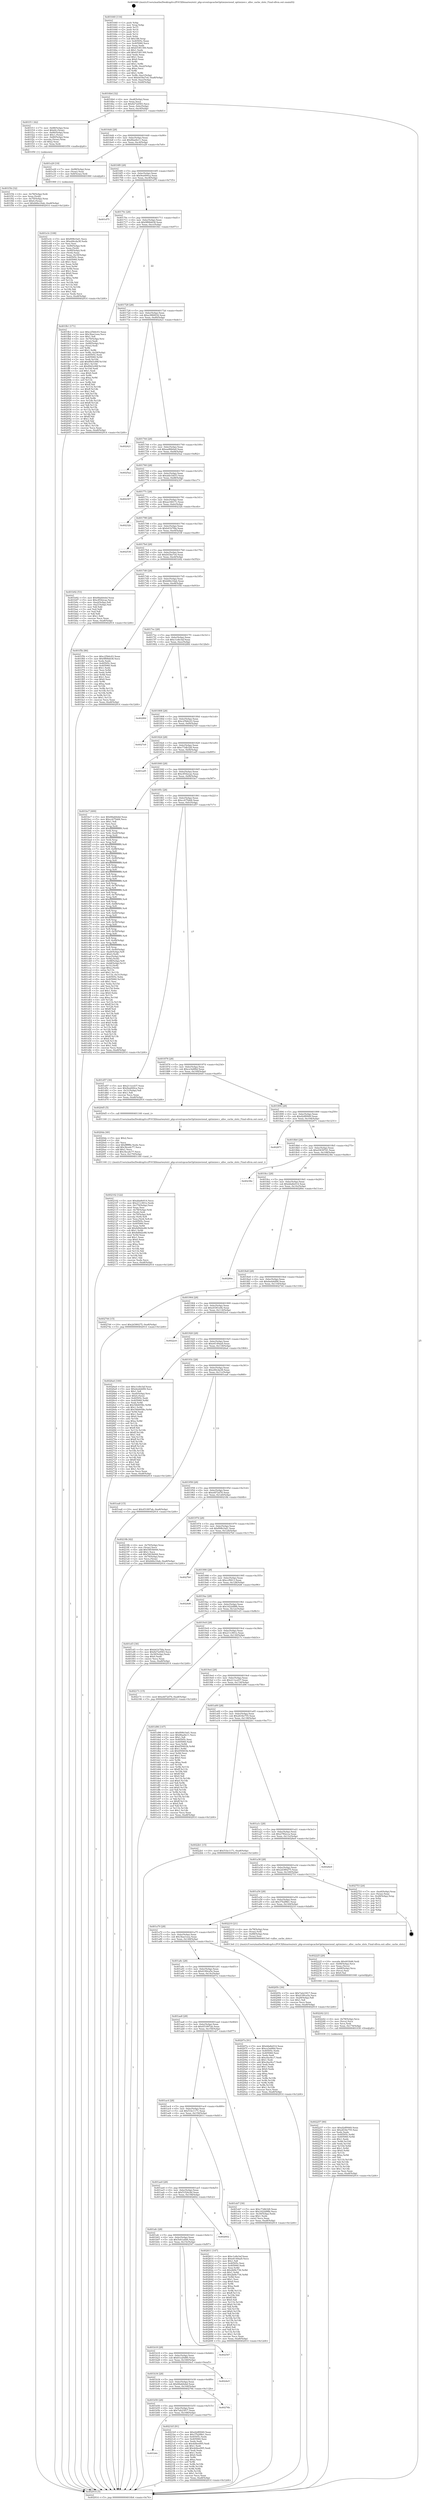 digraph "0x401640" {
  label = "0x401640 (/mnt/c/Users/mathe/Desktop/tcc/POCII/binaries/extr_php-srcextopcacheOptimizerzend_optimizer.c_alloc_cache_slots_Final-ollvm.out::main(0))"
  labelloc = "t"
  node[shape=record]

  Entry [label="",width=0.3,height=0.3,shape=circle,fillcolor=black,style=filled]
  "0x4016b4" [label="{
     0x4016b4 [32]\l
     | [instrs]\l
     &nbsp;&nbsp;0x4016b4 \<+6\>: mov -0xa8(%rbp),%eax\l
     &nbsp;&nbsp;0x4016ba \<+2\>: mov %eax,%ecx\l
     &nbsp;&nbsp;0x4016bc \<+6\>: sub $0x8272d583,%ecx\l
     &nbsp;&nbsp;0x4016c2 \<+6\>: mov %eax,-0xbc(%rbp)\l
     &nbsp;&nbsp;0x4016c8 \<+6\>: mov %ecx,-0xc0(%rbp)\l
     &nbsp;&nbsp;0x4016ce \<+6\>: je 0000000000401f11 \<main+0x8d1\>\l
  }"]
  "0x401f11" [label="{
     0x401f11 [42]\l
     | [instrs]\l
     &nbsp;&nbsp;0x401f11 \<+7\>: mov -0x88(%rbp),%rax\l
     &nbsp;&nbsp;0x401f18 \<+6\>: movl $0x64,(%rax)\l
     &nbsp;&nbsp;0x401f1e \<+4\>: mov -0x80(%rbp),%rax\l
     &nbsp;&nbsp;0x401f22 \<+6\>: movl $0x1,(%rax)\l
     &nbsp;&nbsp;0x401f28 \<+4\>: mov -0x80(%rbp),%rax\l
     &nbsp;&nbsp;0x401f2c \<+3\>: movslq (%rax),%rax\l
     &nbsp;&nbsp;0x401f2f \<+4\>: shl $0x2,%rax\l
     &nbsp;&nbsp;0x401f33 \<+3\>: mov %rax,%rdi\l
     &nbsp;&nbsp;0x401f36 \<+5\>: call 0000000000401050 \<malloc@plt\>\l
     | [calls]\l
     &nbsp;&nbsp;0x401050 \{1\} (unknown)\l
  }"]
  "0x4016d4" [label="{
     0x4016d4 [28]\l
     | [instrs]\l
     &nbsp;&nbsp;0x4016d4 \<+5\>: jmp 00000000004016d9 \<main+0x99\>\l
     &nbsp;&nbsp;0x4016d9 \<+6\>: mov -0xbc(%rbp),%eax\l
     &nbsp;&nbsp;0x4016df \<+5\>: sub $0x8faa9e11,%eax\l
     &nbsp;&nbsp;0x4016e4 \<+6\>: mov %eax,-0xc4(%rbp)\l
     &nbsp;&nbsp;0x4016ea \<+6\>: je 0000000000401e29 \<main+0x7e9\>\l
  }"]
  Exit [label="",width=0.3,height=0.3,shape=circle,fillcolor=black,style=filled,peripheries=2]
  "0x401e29" [label="{
     0x401e29 [19]\l
     | [instrs]\l
     &nbsp;&nbsp;0x401e29 \<+7\>: mov -0x98(%rbp),%rax\l
     &nbsp;&nbsp;0x401e30 \<+3\>: mov (%rax),%rax\l
     &nbsp;&nbsp;0x401e33 \<+4\>: mov 0x8(%rax),%rdi\l
     &nbsp;&nbsp;0x401e37 \<+5\>: call 0000000000401060 \<atoi@plt\>\l
     | [calls]\l
     &nbsp;&nbsp;0x401060 \{1\} (unknown)\l
  }"]
  "0x4016f0" [label="{
     0x4016f0 [28]\l
     | [instrs]\l
     &nbsp;&nbsp;0x4016f0 \<+5\>: jmp 00000000004016f5 \<main+0xb5\>\l
     &nbsp;&nbsp;0x4016f5 \<+6\>: mov -0xbc(%rbp),%eax\l
     &nbsp;&nbsp;0x4016fb \<+5\>: sub $0x9ea000ca,%eax\l
     &nbsp;&nbsp;0x401700 \<+6\>: mov %eax,-0xc8(%rbp)\l
     &nbsp;&nbsp;0x401706 \<+6\>: je 0000000000401d75 \<main+0x735\>\l
  }"]
  "0x402257" [label="{
     0x402257 [90]\l
     | [instrs]\l
     &nbsp;&nbsp;0x402257 \<+5\>: mov $0xd2df0949,%eax\l
     &nbsp;&nbsp;0x40225c \<+5\>: mov $0x2634e755,%esi\l
     &nbsp;&nbsp;0x402261 \<+2\>: xor %edx,%edx\l
     &nbsp;&nbsp;0x402263 \<+8\>: mov 0x40505c,%r8d\l
     &nbsp;&nbsp;0x40226b \<+8\>: mov 0x405060,%r9d\l
     &nbsp;&nbsp;0x402273 \<+3\>: sub $0x1,%edx\l
     &nbsp;&nbsp;0x402276 \<+3\>: mov %r8d,%r10d\l
     &nbsp;&nbsp;0x402279 \<+3\>: add %edx,%r10d\l
     &nbsp;&nbsp;0x40227c \<+4\>: imul %r10d,%r8d\l
     &nbsp;&nbsp;0x402280 \<+4\>: and $0x1,%r8d\l
     &nbsp;&nbsp;0x402284 \<+4\>: cmp $0x0,%r8d\l
     &nbsp;&nbsp;0x402288 \<+4\>: sete %r11b\l
     &nbsp;&nbsp;0x40228c \<+4\>: cmp $0xa,%r9d\l
     &nbsp;&nbsp;0x402290 \<+3\>: setl %bl\l
     &nbsp;&nbsp;0x402293 \<+3\>: mov %r11b,%r14b\l
     &nbsp;&nbsp;0x402296 \<+3\>: and %bl,%r14b\l
     &nbsp;&nbsp;0x402299 \<+3\>: xor %bl,%r11b\l
     &nbsp;&nbsp;0x40229c \<+3\>: or %r11b,%r14b\l
     &nbsp;&nbsp;0x40229f \<+4\>: test $0x1,%r14b\l
     &nbsp;&nbsp;0x4022a3 \<+3\>: cmovne %esi,%eax\l
     &nbsp;&nbsp;0x4022a6 \<+6\>: mov %eax,-0xa8(%rbp)\l
     &nbsp;&nbsp;0x4022ac \<+5\>: jmp 0000000000402914 \<main+0x12d4\>\l
  }"]
  "0x401d75" [label="{
     0x401d75\l
  }", style=dashed]
  "0x40170c" [label="{
     0x40170c [28]\l
     | [instrs]\l
     &nbsp;&nbsp;0x40170c \<+5\>: jmp 0000000000401711 \<main+0xd1\>\l
     &nbsp;&nbsp;0x401711 \<+6\>: mov -0xbc(%rbp),%eax\l
     &nbsp;&nbsp;0x401717 \<+5\>: sub $0x9f68dd38,%eax\l
     &nbsp;&nbsp;0x40171c \<+6\>: mov %eax,-0xcc(%rbp)\l
     &nbsp;&nbsp;0x401722 \<+6\>: je 0000000000401fb1 \<main+0x971\>\l
  }"]
  "0x402242" [label="{
     0x402242 [21]\l
     | [instrs]\l
     &nbsp;&nbsp;0x402242 \<+4\>: mov -0x78(%rbp),%rcx\l
     &nbsp;&nbsp;0x402246 \<+3\>: mov (%rcx),%rcx\l
     &nbsp;&nbsp;0x402249 \<+3\>: mov %rcx,%rdi\l
     &nbsp;&nbsp;0x40224c \<+6\>: mov %eax,-0x174(%rbp)\l
     &nbsp;&nbsp;0x402252 \<+5\>: call 0000000000401030 \<free@plt\>\l
     | [calls]\l
     &nbsp;&nbsp;0x401030 \{1\} (unknown)\l
  }"]
  "0x401fb1" [label="{
     0x401fb1 [171]\l
     | [instrs]\l
     &nbsp;&nbsp;0x401fb1 \<+5\>: mov $0xc25b6c03,%eax\l
     &nbsp;&nbsp;0x401fb6 \<+5\>: mov $0x3bae1eea,%ecx\l
     &nbsp;&nbsp;0x401fbb \<+2\>: mov $0x1,%dl\l
     &nbsp;&nbsp;0x401fbd \<+4\>: mov -0x70(%rbp),%rsi\l
     &nbsp;&nbsp;0x401fc1 \<+2\>: mov (%rsi),%edi\l
     &nbsp;&nbsp;0x401fc3 \<+4\>: mov -0x80(%rbp),%rsi\l
     &nbsp;&nbsp;0x401fc7 \<+2\>: cmp (%rsi),%edi\l
     &nbsp;&nbsp;0x401fc9 \<+4\>: setl %r8b\l
     &nbsp;&nbsp;0x401fcd \<+4\>: and $0x1,%r8b\l
     &nbsp;&nbsp;0x401fd1 \<+4\>: mov %r8b,-0x29(%rbp)\l
     &nbsp;&nbsp;0x401fd5 \<+7\>: mov 0x40505c,%edi\l
     &nbsp;&nbsp;0x401fdc \<+8\>: mov 0x405060,%r9d\l
     &nbsp;&nbsp;0x401fe4 \<+3\>: mov %edi,%r10d\l
     &nbsp;&nbsp;0x401fe7 \<+7\>: add $0x89d3c89f,%r10d\l
     &nbsp;&nbsp;0x401fee \<+4\>: sub $0x1,%r10d\l
     &nbsp;&nbsp;0x401ff2 \<+7\>: sub $0x89d3c89f,%r10d\l
     &nbsp;&nbsp;0x401ff9 \<+4\>: imul %r10d,%edi\l
     &nbsp;&nbsp;0x401ffd \<+3\>: and $0x1,%edi\l
     &nbsp;&nbsp;0x402000 \<+3\>: cmp $0x0,%edi\l
     &nbsp;&nbsp;0x402003 \<+4\>: sete %r8b\l
     &nbsp;&nbsp;0x402007 \<+4\>: cmp $0xa,%r9d\l
     &nbsp;&nbsp;0x40200b \<+4\>: setl %r11b\l
     &nbsp;&nbsp;0x40200f \<+3\>: mov %r8b,%bl\l
     &nbsp;&nbsp;0x402012 \<+3\>: xor $0xff,%bl\l
     &nbsp;&nbsp;0x402015 \<+3\>: mov %r11b,%r14b\l
     &nbsp;&nbsp;0x402018 \<+4\>: xor $0xff,%r14b\l
     &nbsp;&nbsp;0x40201c \<+3\>: xor $0x1,%dl\l
     &nbsp;&nbsp;0x40201f \<+3\>: mov %bl,%r15b\l
     &nbsp;&nbsp;0x402022 \<+4\>: and $0xff,%r15b\l
     &nbsp;&nbsp;0x402026 \<+3\>: and %dl,%r8b\l
     &nbsp;&nbsp;0x402029 \<+3\>: mov %r14b,%r12b\l
     &nbsp;&nbsp;0x40202c \<+4\>: and $0xff,%r12b\l
     &nbsp;&nbsp;0x402030 \<+3\>: and %dl,%r11b\l
     &nbsp;&nbsp;0x402033 \<+3\>: or %r8b,%r15b\l
     &nbsp;&nbsp;0x402036 \<+3\>: or %r11b,%r12b\l
     &nbsp;&nbsp;0x402039 \<+3\>: xor %r12b,%r15b\l
     &nbsp;&nbsp;0x40203c \<+3\>: or %r14b,%bl\l
     &nbsp;&nbsp;0x40203f \<+3\>: xor $0xff,%bl\l
     &nbsp;&nbsp;0x402042 \<+3\>: or $0x1,%dl\l
     &nbsp;&nbsp;0x402045 \<+2\>: and %dl,%bl\l
     &nbsp;&nbsp;0x402047 \<+3\>: or %bl,%r15b\l
     &nbsp;&nbsp;0x40204a \<+4\>: test $0x1,%r15b\l
     &nbsp;&nbsp;0x40204e \<+3\>: cmovne %ecx,%eax\l
     &nbsp;&nbsp;0x402051 \<+6\>: mov %eax,-0xa8(%rbp)\l
     &nbsp;&nbsp;0x402057 \<+5\>: jmp 0000000000402914 \<main+0x12d4\>\l
  }"]
  "0x401728" [label="{
     0x401728 [28]\l
     | [instrs]\l
     &nbsp;&nbsp;0x401728 \<+5\>: jmp 000000000040172d \<main+0xed\>\l
     &nbsp;&nbsp;0x40172d \<+6\>: mov -0xbc(%rbp),%eax\l
     &nbsp;&nbsp;0x401733 \<+5\>: sub $0xa3884934,%eax\l
     &nbsp;&nbsp;0x401738 \<+6\>: mov %eax,-0xd0(%rbp)\l
     &nbsp;&nbsp;0x40173e \<+6\>: je 0000000000402421 \<main+0xde1\>\l
  }"]
  "0x402225" [label="{
     0x402225 [29]\l
     | [instrs]\l
     &nbsp;&nbsp;0x402225 \<+10\>: movabs $0x4030d6,%rdi\l
     &nbsp;&nbsp;0x40222f \<+4\>: mov -0x68(%rbp),%rcx\l
     &nbsp;&nbsp;0x402233 \<+2\>: mov %eax,(%rcx)\l
     &nbsp;&nbsp;0x402235 \<+4\>: mov -0x68(%rbp),%rcx\l
     &nbsp;&nbsp;0x402239 \<+2\>: mov (%rcx),%esi\l
     &nbsp;&nbsp;0x40223b \<+2\>: mov $0x0,%al\l
     &nbsp;&nbsp;0x40223d \<+5\>: call 0000000000401040 \<printf@plt\>\l
     | [calls]\l
     &nbsp;&nbsp;0x401040 \{1\} (unknown)\l
  }"]
  "0x402421" [label="{
     0x402421\l
  }", style=dashed]
  "0x401744" [label="{
     0x401744 [28]\l
     | [instrs]\l
     &nbsp;&nbsp;0x401744 \<+5\>: jmp 0000000000401749 \<main+0x109\>\l
     &nbsp;&nbsp;0x401749 \<+6\>: mov -0xbc(%rbp),%eax\l
     &nbsp;&nbsp;0x40174f \<+5\>: sub $0xaa96b0a9,%eax\l
     &nbsp;&nbsp;0x401754 \<+6\>: mov %eax,-0xd4(%rbp)\l
     &nbsp;&nbsp;0x40175a \<+6\>: je 00000000004025a2 \<main+0xf62\>\l
  }"]
  "0x401b6c" [label="{
     0x401b6c\l
  }", style=dashed]
  "0x4025a2" [label="{
     0x4025a2\l
  }", style=dashed]
  "0x401760" [label="{
     0x401760 [28]\l
     | [instrs]\l
     &nbsp;&nbsp;0x401760 \<+5\>: jmp 0000000000401765 \<main+0x125\>\l
     &nbsp;&nbsp;0x401765 \<+6\>: mov -0xbc(%rbp),%eax\l
     &nbsp;&nbsp;0x40176b \<+5\>: sub $0xabb1bb53,%eax\l
     &nbsp;&nbsp;0x401770 \<+6\>: mov %eax,-0xd8(%rbp)\l
     &nbsp;&nbsp;0x401776 \<+6\>: je 0000000000402307 \<main+0xcc7\>\l
  }"]
  "0x4021b5" [label="{
     0x4021b5 [91]\l
     | [instrs]\l
     &nbsp;&nbsp;0x4021b5 \<+5\>: mov $0xd2df0949,%eax\l
     &nbsp;&nbsp;0x4021ba \<+5\>: mov $0x37b2f8b1,%ecx\l
     &nbsp;&nbsp;0x4021bf \<+7\>: mov 0x40505c,%edx\l
     &nbsp;&nbsp;0x4021c6 \<+7\>: mov 0x405060,%esi\l
     &nbsp;&nbsp;0x4021cd \<+2\>: mov %edx,%edi\l
     &nbsp;&nbsp;0x4021cf \<+6\>: sub $0x4d4ee995,%edi\l
     &nbsp;&nbsp;0x4021d5 \<+3\>: sub $0x1,%edi\l
     &nbsp;&nbsp;0x4021d8 \<+6\>: add $0x4d4ee995,%edi\l
     &nbsp;&nbsp;0x4021de \<+3\>: imul %edi,%edx\l
     &nbsp;&nbsp;0x4021e1 \<+3\>: and $0x1,%edx\l
     &nbsp;&nbsp;0x4021e4 \<+3\>: cmp $0x0,%edx\l
     &nbsp;&nbsp;0x4021e7 \<+4\>: sete %r8b\l
     &nbsp;&nbsp;0x4021eb \<+3\>: cmp $0xa,%esi\l
     &nbsp;&nbsp;0x4021ee \<+4\>: setl %r9b\l
     &nbsp;&nbsp;0x4021f2 \<+3\>: mov %r8b,%r10b\l
     &nbsp;&nbsp;0x4021f5 \<+3\>: and %r9b,%r10b\l
     &nbsp;&nbsp;0x4021f8 \<+3\>: xor %r9b,%r8b\l
     &nbsp;&nbsp;0x4021fb \<+3\>: or %r8b,%r10b\l
     &nbsp;&nbsp;0x4021fe \<+4\>: test $0x1,%r10b\l
     &nbsp;&nbsp;0x402202 \<+3\>: cmovne %ecx,%eax\l
     &nbsp;&nbsp;0x402205 \<+6\>: mov %eax,-0xa8(%rbp)\l
     &nbsp;&nbsp;0x40220b \<+5\>: jmp 0000000000402914 \<main+0x12d4\>\l
  }"]
  "0x402307" [label="{
     0x402307\l
  }", style=dashed]
  "0x40177c" [label="{
     0x40177c [28]\l
     | [instrs]\l
     &nbsp;&nbsp;0x40177c \<+5\>: jmp 0000000000401781 \<main+0x141\>\l
     &nbsp;&nbsp;0x401781 \<+6\>: mov -0xbc(%rbp),%eax\l
     &nbsp;&nbsp;0x401787 \<+5\>: sub $0xae34617c,%eax\l
     &nbsp;&nbsp;0x40178c \<+6\>: mov %eax,-0xdc(%rbp)\l
     &nbsp;&nbsp;0x401792 \<+6\>: je 000000000040232b \<main+0xceb\>\l
  }"]
  "0x401b50" [label="{
     0x401b50 [28]\l
     | [instrs]\l
     &nbsp;&nbsp;0x401b50 \<+5\>: jmp 0000000000401b55 \<main+0x515\>\l
     &nbsp;&nbsp;0x401b55 \<+6\>: mov -0xbc(%rbp),%eax\l
     &nbsp;&nbsp;0x401b5b \<+5\>: sub $0x7ab23917,%eax\l
     &nbsp;&nbsp;0x401b60 \<+6\>: mov %eax,-0x168(%rbp)\l
     &nbsp;&nbsp;0x401b66 \<+6\>: je 00000000004021b5 \<main+0xb75\>\l
  }"]
  "0x40232b" [label="{
     0x40232b\l
  }", style=dashed]
  "0x401798" [label="{
     0x401798 [28]\l
     | [instrs]\l
     &nbsp;&nbsp;0x401798 \<+5\>: jmp 000000000040179d \<main+0x15d\>\l
     &nbsp;&nbsp;0x40179d \<+6\>: mov -0xbc(%rbp),%eax\l
     &nbsp;&nbsp;0x4017a3 \<+5\>: sub $0xb41b7fda,%eax\l
     &nbsp;&nbsp;0x4017a8 \<+6\>: mov %eax,-0xe0(%rbp)\l
     &nbsp;&nbsp;0x4017ae \<+6\>: je 0000000000402538 \<main+0xef8\>\l
  }"]
  "0x40276b" [label="{
     0x40276b\l
  }", style=dashed]
  "0x402538" [label="{
     0x402538\l
  }", style=dashed]
  "0x4017b4" [label="{
     0x4017b4 [28]\l
     | [instrs]\l
     &nbsp;&nbsp;0x4017b4 \<+5\>: jmp 00000000004017b9 \<main+0x179\>\l
     &nbsp;&nbsp;0x4017b9 \<+6\>: mov -0xbc(%rbp),%eax\l
     &nbsp;&nbsp;0x4017bf \<+5\>: sub $0xb43ba7e4,%eax\l
     &nbsp;&nbsp;0x4017c4 \<+6\>: mov %eax,-0xe4(%rbp)\l
     &nbsp;&nbsp;0x4017ca \<+6\>: je 0000000000401b92 \<main+0x552\>\l
  }"]
  "0x401b34" [label="{
     0x401b34 [28]\l
     | [instrs]\l
     &nbsp;&nbsp;0x401b34 \<+5\>: jmp 0000000000401b39 \<main+0x4f9\>\l
     &nbsp;&nbsp;0x401b39 \<+6\>: mov -0xbc(%rbp),%eax\l
     &nbsp;&nbsp;0x401b3f \<+5\>: sub $0x68ab0ebd,%eax\l
     &nbsp;&nbsp;0x401b44 \<+6\>: mov %eax,-0x164(%rbp)\l
     &nbsp;&nbsp;0x401b4a \<+6\>: je 000000000040276b \<main+0x112b\>\l
  }"]
  "0x401b92" [label="{
     0x401b92 [53]\l
     | [instrs]\l
     &nbsp;&nbsp;0x401b92 \<+5\>: mov $0x68ab0ebd,%eax\l
     &nbsp;&nbsp;0x401b97 \<+5\>: mov $0xc8542cae,%ecx\l
     &nbsp;&nbsp;0x401b9c \<+6\>: mov -0xa2(%rbp),%dl\l
     &nbsp;&nbsp;0x401ba2 \<+7\>: mov -0xa1(%rbp),%sil\l
     &nbsp;&nbsp;0x401ba9 \<+3\>: mov %dl,%dil\l
     &nbsp;&nbsp;0x401bac \<+3\>: and %sil,%dil\l
     &nbsp;&nbsp;0x401baf \<+3\>: xor %sil,%dl\l
     &nbsp;&nbsp;0x401bb2 \<+3\>: or %dl,%dil\l
     &nbsp;&nbsp;0x401bb5 \<+4\>: test $0x1,%dil\l
     &nbsp;&nbsp;0x401bb9 \<+3\>: cmovne %ecx,%eax\l
     &nbsp;&nbsp;0x401bbc \<+6\>: mov %eax,-0xa8(%rbp)\l
     &nbsp;&nbsp;0x401bc2 \<+5\>: jmp 0000000000402914 \<main+0x12d4\>\l
  }"]
  "0x4017d0" [label="{
     0x4017d0 [28]\l
     | [instrs]\l
     &nbsp;&nbsp;0x4017d0 \<+5\>: jmp 00000000004017d5 \<main+0x195\>\l
     &nbsp;&nbsp;0x4017d5 \<+6\>: mov -0xbc(%rbp),%eax\l
     &nbsp;&nbsp;0x4017db \<+5\>: sub $0xb66e16ab,%eax\l
     &nbsp;&nbsp;0x4017e0 \<+6\>: mov %eax,-0xe8(%rbp)\l
     &nbsp;&nbsp;0x4017e6 \<+6\>: je 0000000000401f5b \<main+0x91b\>\l
  }"]
  "0x402914" [label="{
     0x402914 [5]\l
     | [instrs]\l
     &nbsp;&nbsp;0x402914 \<+5\>: jmp 00000000004016b4 \<main+0x74\>\l
  }"]
  "0x401640" [label="{
     0x401640 [116]\l
     | [instrs]\l
     &nbsp;&nbsp;0x401640 \<+1\>: push %rbp\l
     &nbsp;&nbsp;0x401641 \<+3\>: mov %rsp,%rbp\l
     &nbsp;&nbsp;0x401644 \<+2\>: push %r15\l
     &nbsp;&nbsp;0x401646 \<+2\>: push %r14\l
     &nbsp;&nbsp;0x401648 \<+2\>: push %r13\l
     &nbsp;&nbsp;0x40164a \<+2\>: push %r12\l
     &nbsp;&nbsp;0x40164c \<+1\>: push %rbx\l
     &nbsp;&nbsp;0x40164d \<+7\>: sub $0x188,%rsp\l
     &nbsp;&nbsp;0x401654 \<+7\>: mov 0x40505c,%eax\l
     &nbsp;&nbsp;0x40165b \<+7\>: mov 0x405060,%ecx\l
     &nbsp;&nbsp;0x401662 \<+2\>: mov %eax,%edx\l
     &nbsp;&nbsp;0x401664 \<+6\>: sub $0xb5381300,%edx\l
     &nbsp;&nbsp;0x40166a \<+3\>: sub $0x1,%edx\l
     &nbsp;&nbsp;0x40166d \<+6\>: add $0xb5381300,%edx\l
     &nbsp;&nbsp;0x401673 \<+3\>: imul %edx,%eax\l
     &nbsp;&nbsp;0x401676 \<+3\>: and $0x1,%eax\l
     &nbsp;&nbsp;0x401679 \<+3\>: cmp $0x0,%eax\l
     &nbsp;&nbsp;0x40167c \<+4\>: sete %r8b\l
     &nbsp;&nbsp;0x401680 \<+4\>: and $0x1,%r8b\l
     &nbsp;&nbsp;0x401684 \<+7\>: mov %r8b,-0xa2(%rbp)\l
     &nbsp;&nbsp;0x40168b \<+3\>: cmp $0xa,%ecx\l
     &nbsp;&nbsp;0x40168e \<+4\>: setl %r8b\l
     &nbsp;&nbsp;0x401692 \<+4\>: and $0x1,%r8b\l
     &nbsp;&nbsp;0x401696 \<+7\>: mov %r8b,-0xa1(%rbp)\l
     &nbsp;&nbsp;0x40169d \<+10\>: movl $0xb43ba7e4,-0xa8(%rbp)\l
     &nbsp;&nbsp;0x4016a7 \<+6\>: mov %edi,-0xac(%rbp)\l
     &nbsp;&nbsp;0x4016ad \<+7\>: mov %rsi,-0xb8(%rbp)\l
  }"]
  "0x4024e5" [label="{
     0x4024e5\l
  }", style=dashed]
  "0x401f5b" [label="{
     0x401f5b [86]\l
     | [instrs]\l
     &nbsp;&nbsp;0x401f5b \<+5\>: mov $0xc25b6c03,%eax\l
     &nbsp;&nbsp;0x401f60 \<+5\>: mov $0x9f68dd38,%ecx\l
     &nbsp;&nbsp;0x401f65 \<+2\>: xor %edx,%edx\l
     &nbsp;&nbsp;0x401f67 \<+7\>: mov 0x40505c,%esi\l
     &nbsp;&nbsp;0x401f6e \<+7\>: mov 0x405060,%edi\l
     &nbsp;&nbsp;0x401f75 \<+3\>: sub $0x1,%edx\l
     &nbsp;&nbsp;0x401f78 \<+3\>: mov %esi,%r8d\l
     &nbsp;&nbsp;0x401f7b \<+3\>: add %edx,%r8d\l
     &nbsp;&nbsp;0x401f7e \<+4\>: imul %r8d,%esi\l
     &nbsp;&nbsp;0x401f82 \<+3\>: and $0x1,%esi\l
     &nbsp;&nbsp;0x401f85 \<+3\>: cmp $0x0,%esi\l
     &nbsp;&nbsp;0x401f88 \<+4\>: sete %r9b\l
     &nbsp;&nbsp;0x401f8c \<+3\>: cmp $0xa,%edi\l
     &nbsp;&nbsp;0x401f8f \<+4\>: setl %r10b\l
     &nbsp;&nbsp;0x401f93 \<+3\>: mov %r9b,%r11b\l
     &nbsp;&nbsp;0x401f96 \<+3\>: and %r10b,%r11b\l
     &nbsp;&nbsp;0x401f99 \<+3\>: xor %r10b,%r9b\l
     &nbsp;&nbsp;0x401f9c \<+3\>: or %r9b,%r11b\l
     &nbsp;&nbsp;0x401f9f \<+4\>: test $0x1,%r11b\l
     &nbsp;&nbsp;0x401fa3 \<+3\>: cmovne %ecx,%eax\l
     &nbsp;&nbsp;0x401fa6 \<+6\>: mov %eax,-0xa8(%rbp)\l
     &nbsp;&nbsp;0x401fac \<+5\>: jmp 0000000000402914 \<main+0x12d4\>\l
  }"]
  "0x4017ec" [label="{
     0x4017ec [28]\l
     | [instrs]\l
     &nbsp;&nbsp;0x4017ec \<+5\>: jmp 00000000004017f1 \<main+0x1b1\>\l
     &nbsp;&nbsp;0x4017f1 \<+6\>: mov -0xbc(%rbp),%eax\l
     &nbsp;&nbsp;0x4017f7 \<+5\>: sub $0xc1e8e3af,%eax\l
     &nbsp;&nbsp;0x4017fc \<+6\>: mov %eax,-0xec(%rbp)\l
     &nbsp;&nbsp;0x401802 \<+6\>: je 00000000004028fd \<main+0x12bd\>\l
  }"]
  "0x401b18" [label="{
     0x401b18 [28]\l
     | [instrs]\l
     &nbsp;&nbsp;0x401b18 \<+5\>: jmp 0000000000401b1d \<main+0x4dd\>\l
     &nbsp;&nbsp;0x401b1d \<+6\>: mov -0xbc(%rbp),%eax\l
     &nbsp;&nbsp;0x401b23 \<+5\>: sub $0x61e20d80,%eax\l
     &nbsp;&nbsp;0x401b28 \<+6\>: mov %eax,-0x160(%rbp)\l
     &nbsp;&nbsp;0x401b2e \<+6\>: je 00000000004024e5 \<main+0xea5\>\l
  }"]
  "0x4028fd" [label="{
     0x4028fd\l
  }", style=dashed]
  "0x401808" [label="{
     0x401808 [28]\l
     | [instrs]\l
     &nbsp;&nbsp;0x401808 \<+5\>: jmp 000000000040180d \<main+0x1cd\>\l
     &nbsp;&nbsp;0x40180d \<+6\>: mov -0xbc(%rbp),%eax\l
     &nbsp;&nbsp;0x401813 \<+5\>: sub $0xc25b6c03,%eax\l
     &nbsp;&nbsp;0x401818 \<+6\>: mov %eax,-0xf0(%rbp)\l
     &nbsp;&nbsp;0x40181e \<+6\>: je 00000000004027e9 \<main+0x11a9\>\l
  }"]
  "0x402547" [label="{
     0x402547\l
  }", style=dashed]
  "0x4027e9" [label="{
     0x4027e9\l
  }", style=dashed]
  "0x401824" [label="{
     0x401824 [28]\l
     | [instrs]\l
     &nbsp;&nbsp;0x401824 \<+5\>: jmp 0000000000401829 \<main+0x1e9\>\l
     &nbsp;&nbsp;0x401829 \<+6\>: mov -0xbc(%rbp),%eax\l
     &nbsp;&nbsp;0x40182f \<+5\>: sub $0xc73db328,%eax\l
     &nbsp;&nbsp;0x401834 \<+6\>: mov %eax,-0xf4(%rbp)\l
     &nbsp;&nbsp;0x40183a \<+6\>: je 0000000000401ed5 \<main+0x895\>\l
  }"]
  "0x401afc" [label="{
     0x401afc [28]\l
     | [instrs]\l
     &nbsp;&nbsp;0x401afc \<+5\>: jmp 0000000000401b01 \<main+0x4c1\>\l
     &nbsp;&nbsp;0x401b01 \<+6\>: mov -0xbc(%rbp),%eax\l
     &nbsp;&nbsp;0x401b07 \<+5\>: sub $0x5e61a044,%eax\l
     &nbsp;&nbsp;0x401b0c \<+6\>: mov %eax,-0x15c(%rbp)\l
     &nbsp;&nbsp;0x401b12 \<+6\>: je 0000000000402547 \<main+0xf07\>\l
  }"]
  "0x401ed5" [label="{
     0x401ed5\l
  }", style=dashed]
  "0x401840" [label="{
     0x401840 [28]\l
     | [instrs]\l
     &nbsp;&nbsp;0x401840 \<+5\>: jmp 0000000000401845 \<main+0x205\>\l
     &nbsp;&nbsp;0x401845 \<+6\>: mov -0xbc(%rbp),%eax\l
     &nbsp;&nbsp;0x40184b \<+5\>: sub $0xc8542cae,%eax\l
     &nbsp;&nbsp;0x401850 \<+6\>: mov %eax,-0xf8(%rbp)\l
     &nbsp;&nbsp;0x401856 \<+6\>: je 0000000000401bc7 \<main+0x587\>\l
  }"]
  "0x402602" [label="{
     0x402602\l
  }", style=dashed]
  "0x401bc7" [label="{
     0x401bc7 [400]\l
     | [instrs]\l
     &nbsp;&nbsp;0x401bc7 \<+5\>: mov $0x68ab0ebd,%eax\l
     &nbsp;&nbsp;0x401bcc \<+5\>: mov $0xccb75dd4,%ecx\l
     &nbsp;&nbsp;0x401bd1 \<+2\>: mov $0x1,%dl\l
     &nbsp;&nbsp;0x401bd3 \<+2\>: xor %esi,%esi\l
     &nbsp;&nbsp;0x401bd5 \<+3\>: mov %rsp,%rdi\l
     &nbsp;&nbsp;0x401bd8 \<+4\>: add $0xfffffffffffffff0,%rdi\l
     &nbsp;&nbsp;0x401bdc \<+3\>: mov %rdi,%rsp\l
     &nbsp;&nbsp;0x401bdf \<+7\>: mov %rdi,-0xa0(%rbp)\l
     &nbsp;&nbsp;0x401be6 \<+3\>: mov %rsp,%rdi\l
     &nbsp;&nbsp;0x401be9 \<+4\>: add $0xfffffffffffffff0,%rdi\l
     &nbsp;&nbsp;0x401bed \<+3\>: mov %rdi,%rsp\l
     &nbsp;&nbsp;0x401bf0 \<+3\>: mov %rsp,%r8\l
     &nbsp;&nbsp;0x401bf3 \<+4\>: add $0xfffffffffffffff0,%r8\l
     &nbsp;&nbsp;0x401bf7 \<+3\>: mov %r8,%rsp\l
     &nbsp;&nbsp;0x401bfa \<+7\>: mov %r8,-0x98(%rbp)\l
     &nbsp;&nbsp;0x401c01 \<+3\>: mov %rsp,%r8\l
     &nbsp;&nbsp;0x401c04 \<+4\>: add $0xfffffffffffffff0,%r8\l
     &nbsp;&nbsp;0x401c08 \<+3\>: mov %r8,%rsp\l
     &nbsp;&nbsp;0x401c0b \<+7\>: mov %r8,-0x90(%rbp)\l
     &nbsp;&nbsp;0x401c12 \<+3\>: mov %rsp,%r8\l
     &nbsp;&nbsp;0x401c15 \<+4\>: add $0xfffffffffffffff0,%r8\l
     &nbsp;&nbsp;0x401c19 \<+3\>: mov %r8,%rsp\l
     &nbsp;&nbsp;0x401c1c \<+7\>: mov %r8,-0x88(%rbp)\l
     &nbsp;&nbsp;0x401c23 \<+3\>: mov %rsp,%r8\l
     &nbsp;&nbsp;0x401c26 \<+4\>: add $0xfffffffffffffff0,%r8\l
     &nbsp;&nbsp;0x401c2a \<+3\>: mov %r8,%rsp\l
     &nbsp;&nbsp;0x401c2d \<+4\>: mov %r8,-0x80(%rbp)\l
     &nbsp;&nbsp;0x401c31 \<+3\>: mov %rsp,%r8\l
     &nbsp;&nbsp;0x401c34 \<+4\>: add $0xfffffffffffffff0,%r8\l
     &nbsp;&nbsp;0x401c38 \<+3\>: mov %r8,%rsp\l
     &nbsp;&nbsp;0x401c3b \<+4\>: mov %r8,-0x78(%rbp)\l
     &nbsp;&nbsp;0x401c3f \<+3\>: mov %rsp,%r8\l
     &nbsp;&nbsp;0x401c42 \<+4\>: add $0xfffffffffffffff0,%r8\l
     &nbsp;&nbsp;0x401c46 \<+3\>: mov %r8,%rsp\l
     &nbsp;&nbsp;0x401c49 \<+4\>: mov %r8,-0x70(%rbp)\l
     &nbsp;&nbsp;0x401c4d \<+3\>: mov %rsp,%r8\l
     &nbsp;&nbsp;0x401c50 \<+4\>: add $0xfffffffffffffff0,%r8\l
     &nbsp;&nbsp;0x401c54 \<+3\>: mov %r8,%rsp\l
     &nbsp;&nbsp;0x401c57 \<+4\>: mov %r8,-0x68(%rbp)\l
     &nbsp;&nbsp;0x401c5b \<+3\>: mov %rsp,%r8\l
     &nbsp;&nbsp;0x401c5e \<+4\>: add $0xfffffffffffffff0,%r8\l
     &nbsp;&nbsp;0x401c62 \<+3\>: mov %r8,%rsp\l
     &nbsp;&nbsp;0x401c65 \<+4\>: mov %r8,-0x60(%rbp)\l
     &nbsp;&nbsp;0x401c69 \<+3\>: mov %rsp,%r8\l
     &nbsp;&nbsp;0x401c6c \<+4\>: add $0xfffffffffffffff0,%r8\l
     &nbsp;&nbsp;0x401c70 \<+3\>: mov %r8,%rsp\l
     &nbsp;&nbsp;0x401c73 \<+4\>: mov %r8,-0x58(%rbp)\l
     &nbsp;&nbsp;0x401c77 \<+3\>: mov %rsp,%r8\l
     &nbsp;&nbsp;0x401c7a \<+4\>: add $0xfffffffffffffff0,%r8\l
     &nbsp;&nbsp;0x401c7e \<+3\>: mov %r8,%rsp\l
     &nbsp;&nbsp;0x401c81 \<+4\>: mov %r8,-0x50(%rbp)\l
     &nbsp;&nbsp;0x401c85 \<+3\>: mov %rsp,%r8\l
     &nbsp;&nbsp;0x401c88 \<+4\>: add $0xfffffffffffffff0,%r8\l
     &nbsp;&nbsp;0x401c8c \<+3\>: mov %r8,%rsp\l
     &nbsp;&nbsp;0x401c8f \<+4\>: mov %r8,-0x48(%rbp)\l
     &nbsp;&nbsp;0x401c93 \<+3\>: mov %rsp,%r8\l
     &nbsp;&nbsp;0x401c96 \<+4\>: add $0xfffffffffffffff0,%r8\l
     &nbsp;&nbsp;0x401c9a \<+3\>: mov %r8,%rsp\l
     &nbsp;&nbsp;0x401c9d \<+4\>: mov %r8,-0x40(%rbp)\l
     &nbsp;&nbsp;0x401ca1 \<+7\>: mov -0xa0(%rbp),%r8\l
     &nbsp;&nbsp;0x401ca8 \<+7\>: movl $0x0,(%r8)\l
     &nbsp;&nbsp;0x401caf \<+7\>: mov -0xac(%rbp),%r9d\l
     &nbsp;&nbsp;0x401cb6 \<+3\>: mov %r9d,(%rdi)\l
     &nbsp;&nbsp;0x401cb9 \<+7\>: mov -0x98(%rbp),%r8\l
     &nbsp;&nbsp;0x401cc0 \<+7\>: mov -0xb8(%rbp),%r10\l
     &nbsp;&nbsp;0x401cc7 \<+3\>: mov %r10,(%r8)\l
     &nbsp;&nbsp;0x401cca \<+3\>: cmpl $0x2,(%rdi)\l
     &nbsp;&nbsp;0x401ccd \<+4\>: setne %r11b\l
     &nbsp;&nbsp;0x401cd1 \<+4\>: and $0x1,%r11b\l
     &nbsp;&nbsp;0x401cd5 \<+4\>: mov %r11b,-0x31(%rbp)\l
     &nbsp;&nbsp;0x401cd9 \<+7\>: mov 0x40505c,%ebx\l
     &nbsp;&nbsp;0x401ce0 \<+8\>: mov 0x405060,%r14d\l
     &nbsp;&nbsp;0x401ce8 \<+3\>: sub $0x1,%esi\l
     &nbsp;&nbsp;0x401ceb \<+3\>: mov %ebx,%r15d\l
     &nbsp;&nbsp;0x401cee \<+3\>: add %esi,%r15d\l
     &nbsp;&nbsp;0x401cf1 \<+4\>: imul %r15d,%ebx\l
     &nbsp;&nbsp;0x401cf5 \<+3\>: and $0x1,%ebx\l
     &nbsp;&nbsp;0x401cf8 \<+3\>: cmp $0x0,%ebx\l
     &nbsp;&nbsp;0x401cfb \<+4\>: sete %r11b\l
     &nbsp;&nbsp;0x401cff \<+4\>: cmp $0xa,%r14d\l
     &nbsp;&nbsp;0x401d03 \<+4\>: setl %r12b\l
     &nbsp;&nbsp;0x401d07 \<+3\>: mov %r11b,%r13b\l
     &nbsp;&nbsp;0x401d0a \<+4\>: xor $0xff,%r13b\l
     &nbsp;&nbsp;0x401d0e \<+3\>: mov %r12b,%sil\l
     &nbsp;&nbsp;0x401d11 \<+4\>: xor $0xff,%sil\l
     &nbsp;&nbsp;0x401d15 \<+3\>: xor $0x0,%dl\l
     &nbsp;&nbsp;0x401d18 \<+3\>: mov %r13b,%dil\l
     &nbsp;&nbsp;0x401d1b \<+4\>: and $0x0,%dil\l
     &nbsp;&nbsp;0x401d1f \<+3\>: and %dl,%r11b\l
     &nbsp;&nbsp;0x401d22 \<+3\>: mov %sil,%r8b\l
     &nbsp;&nbsp;0x401d25 \<+4\>: and $0x0,%r8b\l
     &nbsp;&nbsp;0x401d29 \<+3\>: and %dl,%r12b\l
     &nbsp;&nbsp;0x401d2c \<+3\>: or %r11b,%dil\l
     &nbsp;&nbsp;0x401d2f \<+3\>: or %r12b,%r8b\l
     &nbsp;&nbsp;0x401d32 \<+3\>: xor %r8b,%dil\l
     &nbsp;&nbsp;0x401d35 \<+3\>: or %sil,%r13b\l
     &nbsp;&nbsp;0x401d38 \<+4\>: xor $0xff,%r13b\l
     &nbsp;&nbsp;0x401d3c \<+3\>: or $0x0,%dl\l
     &nbsp;&nbsp;0x401d3f \<+3\>: and %dl,%r13b\l
     &nbsp;&nbsp;0x401d42 \<+3\>: or %r13b,%dil\l
     &nbsp;&nbsp;0x401d45 \<+4\>: test $0x1,%dil\l
     &nbsp;&nbsp;0x401d49 \<+3\>: cmovne %ecx,%eax\l
     &nbsp;&nbsp;0x401d4c \<+6\>: mov %eax,-0xa8(%rbp)\l
     &nbsp;&nbsp;0x401d52 \<+5\>: jmp 0000000000402914 \<main+0x12d4\>\l
  }"]
  "0x40185c" [label="{
     0x40185c [28]\l
     | [instrs]\l
     &nbsp;&nbsp;0x40185c \<+5\>: jmp 0000000000401861 \<main+0x221\>\l
     &nbsp;&nbsp;0x401861 \<+6\>: mov -0xbc(%rbp),%eax\l
     &nbsp;&nbsp;0x401867 \<+5\>: sub $0xccb75dd4,%eax\l
     &nbsp;&nbsp;0x40186c \<+6\>: mov %eax,-0xfc(%rbp)\l
     &nbsp;&nbsp;0x401872 \<+6\>: je 0000000000401d57 \<main+0x717\>\l
  }"]
  "0x401ae0" [label="{
     0x401ae0 [28]\l
     | [instrs]\l
     &nbsp;&nbsp;0x401ae0 \<+5\>: jmp 0000000000401ae5 \<main+0x4a5\>\l
     &nbsp;&nbsp;0x401ae5 \<+6\>: mov -0xbc(%rbp),%eax\l
     &nbsp;&nbsp;0x401aeb \<+5\>: sub $0x51f24c9d,%eax\l
     &nbsp;&nbsp;0x401af0 \<+6\>: mov %eax,-0x158(%rbp)\l
     &nbsp;&nbsp;0x401af6 \<+6\>: je 0000000000402602 \<main+0xfc2\>\l
  }"]
  "0x402611" [label="{
     0x402611 [147]\l
     | [instrs]\l
     &nbsp;&nbsp;0x402611 \<+5\>: mov $0xc1e8e3af,%eax\l
     &nbsp;&nbsp;0x402616 \<+5\>: mov $0xe6149aa9,%ecx\l
     &nbsp;&nbsp;0x40261b \<+2\>: mov $0x1,%dl\l
     &nbsp;&nbsp;0x40261d \<+7\>: mov 0x40505c,%esi\l
     &nbsp;&nbsp;0x402624 \<+7\>: mov 0x405060,%edi\l
     &nbsp;&nbsp;0x40262b \<+3\>: mov %esi,%r8d\l
     &nbsp;&nbsp;0x40262e \<+7\>: sub $0x2bf4c736,%r8d\l
     &nbsp;&nbsp;0x402635 \<+4\>: sub $0x1,%r8d\l
     &nbsp;&nbsp;0x402639 \<+7\>: add $0x2bf4c736,%r8d\l
     &nbsp;&nbsp;0x402640 \<+4\>: imul %r8d,%esi\l
     &nbsp;&nbsp;0x402644 \<+3\>: and $0x1,%esi\l
     &nbsp;&nbsp;0x402647 \<+3\>: cmp $0x0,%esi\l
     &nbsp;&nbsp;0x40264a \<+4\>: sete %r9b\l
     &nbsp;&nbsp;0x40264e \<+3\>: cmp $0xa,%edi\l
     &nbsp;&nbsp;0x402651 \<+4\>: setl %r10b\l
     &nbsp;&nbsp;0x402655 \<+3\>: mov %r9b,%r11b\l
     &nbsp;&nbsp;0x402658 \<+4\>: xor $0xff,%r11b\l
     &nbsp;&nbsp;0x40265c \<+3\>: mov %r10b,%bl\l
     &nbsp;&nbsp;0x40265f \<+3\>: xor $0xff,%bl\l
     &nbsp;&nbsp;0x402662 \<+3\>: xor $0x0,%dl\l
     &nbsp;&nbsp;0x402665 \<+3\>: mov %r11b,%r14b\l
     &nbsp;&nbsp;0x402668 \<+4\>: and $0x0,%r14b\l
     &nbsp;&nbsp;0x40266c \<+3\>: and %dl,%r9b\l
     &nbsp;&nbsp;0x40266f \<+3\>: mov %bl,%r15b\l
     &nbsp;&nbsp;0x402672 \<+4\>: and $0x0,%r15b\l
     &nbsp;&nbsp;0x402676 \<+3\>: and %dl,%r10b\l
     &nbsp;&nbsp;0x402679 \<+3\>: or %r9b,%r14b\l
     &nbsp;&nbsp;0x40267c \<+3\>: or %r10b,%r15b\l
     &nbsp;&nbsp;0x40267f \<+3\>: xor %r15b,%r14b\l
     &nbsp;&nbsp;0x402682 \<+3\>: or %bl,%r11b\l
     &nbsp;&nbsp;0x402685 \<+4\>: xor $0xff,%r11b\l
     &nbsp;&nbsp;0x402689 \<+3\>: or $0x0,%dl\l
     &nbsp;&nbsp;0x40268c \<+3\>: and %dl,%r11b\l
     &nbsp;&nbsp;0x40268f \<+3\>: or %r11b,%r14b\l
     &nbsp;&nbsp;0x402692 \<+4\>: test $0x1,%r14b\l
     &nbsp;&nbsp;0x402696 \<+3\>: cmovne %ecx,%eax\l
     &nbsp;&nbsp;0x402699 \<+6\>: mov %eax,-0xa8(%rbp)\l
     &nbsp;&nbsp;0x40269f \<+5\>: jmp 0000000000402914 \<main+0x12d4\>\l
  }"]
  "0x401d57" [label="{
     0x401d57 [30]\l
     | [instrs]\l
     &nbsp;&nbsp;0x401d57 \<+5\>: mov $0x211ecd37,%eax\l
     &nbsp;&nbsp;0x401d5c \<+5\>: mov $0x9ea000ca,%ecx\l
     &nbsp;&nbsp;0x401d61 \<+3\>: mov -0x31(%rbp),%dl\l
     &nbsp;&nbsp;0x401d64 \<+3\>: test $0x1,%dl\l
     &nbsp;&nbsp;0x401d67 \<+3\>: cmovne %ecx,%eax\l
     &nbsp;&nbsp;0x401d6a \<+6\>: mov %eax,-0xa8(%rbp)\l
     &nbsp;&nbsp;0x401d70 \<+5\>: jmp 0000000000402914 \<main+0x12d4\>\l
  }"]
  "0x401878" [label="{
     0x401878 [28]\l
     | [instrs]\l
     &nbsp;&nbsp;0x401878 \<+5\>: jmp 000000000040187d \<main+0x23d\>\l
     &nbsp;&nbsp;0x40187d \<+6\>: mov -0xbc(%rbp),%eax\l
     &nbsp;&nbsp;0x401883 \<+5\>: sub $0xce3e6f6d,%eax\l
     &nbsp;&nbsp;0x401888 \<+6\>: mov %eax,-0x100(%rbp)\l
     &nbsp;&nbsp;0x40188e \<+6\>: je 00000000004020d5 \<main+0xa95\>\l
  }"]
  "0x402102" [label="{
     0x402102 [122]\l
     | [instrs]\l
     &nbsp;&nbsp;0x402102 \<+5\>: mov $0xdda8e014,%ecx\l
     &nbsp;&nbsp;0x402107 \<+5\>: mov $0x211c901e,%edx\l
     &nbsp;&nbsp;0x40210c \<+6\>: mov -0x170(%rbp),%esi\l
     &nbsp;&nbsp;0x402112 \<+3\>: imul %eax,%esi\l
     &nbsp;&nbsp;0x402115 \<+4\>: mov -0x78(%rbp),%rdi\l
     &nbsp;&nbsp;0x402119 \<+3\>: mov (%rdi),%rdi\l
     &nbsp;&nbsp;0x40211c \<+4\>: mov -0x70(%rbp),%r8\l
     &nbsp;&nbsp;0x402120 \<+3\>: movslq (%r8),%r8\l
     &nbsp;&nbsp;0x402123 \<+4\>: mov %esi,(%rdi,%r8,4)\l
     &nbsp;&nbsp;0x402127 \<+7\>: mov 0x40505c,%eax\l
     &nbsp;&nbsp;0x40212e \<+7\>: mov 0x405060,%esi\l
     &nbsp;&nbsp;0x402135 \<+3\>: mov %eax,%r9d\l
     &nbsp;&nbsp;0x402138 \<+7\>: add $0x8d9d2e88,%r9d\l
     &nbsp;&nbsp;0x40213f \<+4\>: sub $0x1,%r9d\l
     &nbsp;&nbsp;0x402143 \<+7\>: sub $0x8d9d2e88,%r9d\l
     &nbsp;&nbsp;0x40214a \<+4\>: imul %r9d,%eax\l
     &nbsp;&nbsp;0x40214e \<+3\>: and $0x1,%eax\l
     &nbsp;&nbsp;0x402151 \<+3\>: cmp $0x0,%eax\l
     &nbsp;&nbsp;0x402154 \<+4\>: sete %r10b\l
     &nbsp;&nbsp;0x402158 \<+3\>: cmp $0xa,%esi\l
     &nbsp;&nbsp;0x40215b \<+4\>: setl %r11b\l
     &nbsp;&nbsp;0x40215f \<+3\>: mov %r10b,%bl\l
     &nbsp;&nbsp;0x402162 \<+3\>: and %r11b,%bl\l
     &nbsp;&nbsp;0x402165 \<+3\>: xor %r11b,%r10b\l
     &nbsp;&nbsp;0x402168 \<+3\>: or %r10b,%bl\l
     &nbsp;&nbsp;0x40216b \<+3\>: test $0x1,%bl\l
     &nbsp;&nbsp;0x40216e \<+3\>: cmovne %edx,%ecx\l
     &nbsp;&nbsp;0x402171 \<+6\>: mov %ecx,-0xa8(%rbp)\l
     &nbsp;&nbsp;0x402177 \<+5\>: jmp 0000000000402914 \<main+0x12d4\>\l
  }"]
  "0x4020d5" [label="{
     0x4020d5 [5]\l
     | [instrs]\l
     &nbsp;&nbsp;0x4020d5 \<+5\>: call 0000000000401160 \<next_i\>\l
     | [calls]\l
     &nbsp;&nbsp;0x401160 \{1\} (/mnt/c/Users/mathe/Desktop/tcc/POCII/binaries/extr_php-srcextopcacheOptimizerzend_optimizer.c_alloc_cache_slots_Final-ollvm.out::next_i)\l
  }"]
  "0x401894" [label="{
     0x401894 [28]\l
     | [instrs]\l
     &nbsp;&nbsp;0x401894 \<+5\>: jmp 0000000000401899 \<main+0x259\>\l
     &nbsp;&nbsp;0x401899 \<+6\>: mov -0xbc(%rbp),%eax\l
     &nbsp;&nbsp;0x40189f \<+5\>: sub $0xd2df0949,%eax\l
     &nbsp;&nbsp;0x4018a4 \<+6\>: mov %eax,-0x104(%rbp)\l
     &nbsp;&nbsp;0x4018aa \<+6\>: je 0000000000402871 \<main+0x1231\>\l
  }"]
  "0x4020da" [label="{
     0x4020da [40]\l
     | [instrs]\l
     &nbsp;&nbsp;0x4020da \<+5\>: mov $0x2,%ecx\l
     &nbsp;&nbsp;0x4020df \<+1\>: cltd\l
     &nbsp;&nbsp;0x4020e0 \<+2\>: idiv %ecx\l
     &nbsp;&nbsp;0x4020e2 \<+6\>: imul $0xfffffffe,%edx,%ecx\l
     &nbsp;&nbsp;0x4020e8 \<+6\>: add $0x3bca4c77,%ecx\l
     &nbsp;&nbsp;0x4020ee \<+3\>: add $0x1,%ecx\l
     &nbsp;&nbsp;0x4020f1 \<+6\>: sub $0x3bca4c77,%ecx\l
     &nbsp;&nbsp;0x4020f7 \<+6\>: mov %ecx,-0x170(%rbp)\l
     &nbsp;&nbsp;0x4020fd \<+5\>: call 0000000000401160 \<next_i\>\l
     | [calls]\l
     &nbsp;&nbsp;0x401160 \{1\} (/mnt/c/Users/mathe/Desktop/tcc/POCII/binaries/extr_php-srcextopcacheOptimizerzend_optimizer.c_alloc_cache_slots_Final-ollvm.out::next_i)\l
  }"]
  "0x402871" [label="{
     0x402871\l
  }", style=dashed]
  "0x4018b0" [label="{
     0x4018b0 [28]\l
     | [instrs]\l
     &nbsp;&nbsp;0x4018b0 \<+5\>: jmp 00000000004018b5 \<main+0x275\>\l
     &nbsp;&nbsp;0x4018b5 \<+6\>: mov -0xbc(%rbp),%eax\l
     &nbsp;&nbsp;0x4018bb \<+5\>: sub $0xd36397d1,%eax\l
     &nbsp;&nbsp;0x4018c0 \<+6\>: mov %eax,-0x108(%rbp)\l
     &nbsp;&nbsp;0x4018c6 \<+6\>: je 000000000040238e \<main+0xd4e\>\l
  }"]
  "0x401f3b" [label="{
     0x401f3b [32]\l
     | [instrs]\l
     &nbsp;&nbsp;0x401f3b \<+4\>: mov -0x78(%rbp),%rdi\l
     &nbsp;&nbsp;0x401f3f \<+3\>: mov %rax,(%rdi)\l
     &nbsp;&nbsp;0x401f42 \<+4\>: mov -0x70(%rbp),%rax\l
     &nbsp;&nbsp;0x401f46 \<+6\>: movl $0x0,(%rax)\l
     &nbsp;&nbsp;0x401f4c \<+10\>: movl $0xb66e16ab,-0xa8(%rbp)\l
     &nbsp;&nbsp;0x401f56 \<+5\>: jmp 0000000000402914 \<main+0x12d4\>\l
  }"]
  "0x40238e" [label="{
     0x40238e\l
  }", style=dashed]
  "0x4018cc" [label="{
     0x4018cc [28]\l
     | [instrs]\l
     &nbsp;&nbsp;0x4018cc \<+5\>: jmp 00000000004018d1 \<main+0x291\>\l
     &nbsp;&nbsp;0x4018d1 \<+6\>: mov -0xbc(%rbp),%eax\l
     &nbsp;&nbsp;0x4018d7 \<+5\>: sub $0xdda8e014,%eax\l
     &nbsp;&nbsp;0x4018dc \<+6\>: mov %eax,-0x10c(%rbp)\l
     &nbsp;&nbsp;0x4018e2 \<+6\>: je 000000000040280e \<main+0x11ce\>\l
  }"]
  "0x401ac4" [label="{
     0x401ac4 [28]\l
     | [instrs]\l
     &nbsp;&nbsp;0x401ac4 \<+5\>: jmp 0000000000401ac9 \<main+0x489\>\l
     &nbsp;&nbsp;0x401ac9 \<+6\>: mov -0xbc(%rbp),%eax\l
     &nbsp;&nbsp;0x401acf \<+5\>: sub $0x51bc1171,%eax\l
     &nbsp;&nbsp;0x401ad4 \<+6\>: mov %eax,-0x154(%rbp)\l
     &nbsp;&nbsp;0x401ada \<+6\>: je 0000000000402611 \<main+0xfd1\>\l
  }"]
  "0x40280e" [label="{
     0x40280e\l
  }", style=dashed]
  "0x4018e8" [label="{
     0x4018e8 [28]\l
     | [instrs]\l
     &nbsp;&nbsp;0x4018e8 \<+5\>: jmp 00000000004018ed \<main+0x2ad\>\l
     &nbsp;&nbsp;0x4018ed \<+6\>: mov -0xbc(%rbp),%eax\l
     &nbsp;&nbsp;0x4018f3 \<+5\>: sub $0xdeeb4d94,%eax\l
     &nbsp;&nbsp;0x4018f8 \<+6\>: mov %eax,-0x110(%rbp)\l
     &nbsp;&nbsp;0x4018fe \<+6\>: je 0000000000402744 \<main+0x1104\>\l
  }"]
  "0x401eb7" [label="{
     0x401eb7 [30]\l
     | [instrs]\l
     &nbsp;&nbsp;0x401eb7 \<+5\>: mov $0xc73db328,%eax\l
     &nbsp;&nbsp;0x401ebc \<+5\>: mov $0x1622d98b,%ecx\l
     &nbsp;&nbsp;0x401ec1 \<+3\>: mov -0x30(%rbp),%edx\l
     &nbsp;&nbsp;0x401ec4 \<+3\>: cmp $0x1,%edx\l
     &nbsp;&nbsp;0x401ec7 \<+3\>: cmovl %ecx,%eax\l
     &nbsp;&nbsp;0x401eca \<+6\>: mov %eax,-0xa8(%rbp)\l
     &nbsp;&nbsp;0x401ed0 \<+5\>: jmp 0000000000402914 \<main+0x12d4\>\l
  }"]
  "0x402744" [label="{
     0x402744 [15]\l
     | [instrs]\l
     &nbsp;&nbsp;0x402744 \<+10\>: movl $0x2d380275,-0xa8(%rbp)\l
     &nbsp;&nbsp;0x40274e \<+5\>: jmp 0000000000402914 \<main+0x12d4\>\l
  }"]
  "0x401904" [label="{
     0x401904 [28]\l
     | [instrs]\l
     &nbsp;&nbsp;0x401904 \<+5\>: jmp 0000000000401909 \<main+0x2c9\>\l
     &nbsp;&nbsp;0x401909 \<+6\>: mov -0xbc(%rbp),%eax\l
     &nbsp;&nbsp;0x40190f \<+5\>: sub $0xe0381e0b,%eax\l
     &nbsp;&nbsp;0x401914 \<+6\>: mov %eax,-0x114(%rbp)\l
     &nbsp;&nbsp;0x40191a \<+6\>: je 00000000004022c0 \<main+0xc80\>\l
  }"]
  "0x401aa8" [label="{
     0x401aa8 [28]\l
     | [instrs]\l
     &nbsp;&nbsp;0x401aa8 \<+5\>: jmp 0000000000401aad \<main+0x46d\>\l
     &nbsp;&nbsp;0x401aad \<+6\>: mov -0xbc(%rbp),%eax\l
     &nbsp;&nbsp;0x401ab3 \<+5\>: sub $0x451897ab,%eax\l
     &nbsp;&nbsp;0x401ab8 \<+6\>: mov %eax,-0x150(%rbp)\l
     &nbsp;&nbsp;0x401abe \<+6\>: je 0000000000401eb7 \<main+0x877\>\l
  }"]
  "0x4022c0" [label="{
     0x4022c0\l
  }", style=dashed]
  "0x401920" [label="{
     0x401920 [28]\l
     | [instrs]\l
     &nbsp;&nbsp;0x401920 \<+5\>: jmp 0000000000401925 \<main+0x2e5\>\l
     &nbsp;&nbsp;0x401925 \<+6\>: mov -0xbc(%rbp),%eax\l
     &nbsp;&nbsp;0x40192b \<+5\>: sub $0xe6149aa9,%eax\l
     &nbsp;&nbsp;0x401930 \<+6\>: mov %eax,-0x118(%rbp)\l
     &nbsp;&nbsp;0x401936 \<+6\>: je 00000000004026a4 \<main+0x1064\>\l
  }"]
  "0x40207a" [label="{
     0x40207a [91]\l
     | [instrs]\l
     &nbsp;&nbsp;0x40207a \<+5\>: mov $0xdda8e014,%eax\l
     &nbsp;&nbsp;0x40207f \<+5\>: mov $0xce3e6f6d,%ecx\l
     &nbsp;&nbsp;0x402084 \<+7\>: mov 0x40505c,%edx\l
     &nbsp;&nbsp;0x40208b \<+7\>: mov 0x405060,%esi\l
     &nbsp;&nbsp;0x402092 \<+2\>: mov %edx,%edi\l
     &nbsp;&nbsp;0x402094 \<+6\>: sub $0xc6ac8cc7,%edi\l
     &nbsp;&nbsp;0x40209a \<+3\>: sub $0x1,%edi\l
     &nbsp;&nbsp;0x40209d \<+6\>: add $0xc6ac8cc7,%edi\l
     &nbsp;&nbsp;0x4020a3 \<+3\>: imul %edi,%edx\l
     &nbsp;&nbsp;0x4020a6 \<+3\>: and $0x1,%edx\l
     &nbsp;&nbsp;0x4020a9 \<+3\>: cmp $0x0,%edx\l
     &nbsp;&nbsp;0x4020ac \<+4\>: sete %r8b\l
     &nbsp;&nbsp;0x4020b0 \<+3\>: cmp $0xa,%esi\l
     &nbsp;&nbsp;0x4020b3 \<+4\>: setl %r9b\l
     &nbsp;&nbsp;0x4020b7 \<+3\>: mov %r8b,%r10b\l
     &nbsp;&nbsp;0x4020ba \<+3\>: and %r9b,%r10b\l
     &nbsp;&nbsp;0x4020bd \<+3\>: xor %r9b,%r8b\l
     &nbsp;&nbsp;0x4020c0 \<+3\>: or %r8b,%r10b\l
     &nbsp;&nbsp;0x4020c3 \<+4\>: test $0x1,%r10b\l
     &nbsp;&nbsp;0x4020c7 \<+3\>: cmovne %ecx,%eax\l
     &nbsp;&nbsp;0x4020ca \<+6\>: mov %eax,-0xa8(%rbp)\l
     &nbsp;&nbsp;0x4020d0 \<+5\>: jmp 0000000000402914 \<main+0x12d4\>\l
  }"]
  "0x4026a4" [label="{
     0x4026a4 [160]\l
     | [instrs]\l
     &nbsp;&nbsp;0x4026a4 \<+5\>: mov $0xc1e8e3af,%eax\l
     &nbsp;&nbsp;0x4026a9 \<+5\>: mov $0xdeeb4d94,%ecx\l
     &nbsp;&nbsp;0x4026ae \<+2\>: mov $0x1,%dl\l
     &nbsp;&nbsp;0x4026b0 \<+7\>: mov -0xa0(%rbp),%rsi\l
     &nbsp;&nbsp;0x4026b7 \<+6\>: movl $0x0,(%rsi)\l
     &nbsp;&nbsp;0x4026bd \<+7\>: mov 0x40505c,%edi\l
     &nbsp;&nbsp;0x4026c4 \<+8\>: mov 0x405060,%r8d\l
     &nbsp;&nbsp;0x4026cc \<+3\>: mov %edi,%r9d\l
     &nbsp;&nbsp;0x4026cf \<+7\>: sub $0x54b6058c,%r9d\l
     &nbsp;&nbsp;0x4026d6 \<+4\>: sub $0x1,%r9d\l
     &nbsp;&nbsp;0x4026da \<+7\>: add $0x54b6058c,%r9d\l
     &nbsp;&nbsp;0x4026e1 \<+4\>: imul %r9d,%edi\l
     &nbsp;&nbsp;0x4026e5 \<+3\>: and $0x1,%edi\l
     &nbsp;&nbsp;0x4026e8 \<+3\>: cmp $0x0,%edi\l
     &nbsp;&nbsp;0x4026eb \<+4\>: sete %r10b\l
     &nbsp;&nbsp;0x4026ef \<+4\>: cmp $0xa,%r8d\l
     &nbsp;&nbsp;0x4026f3 \<+4\>: setl %r11b\l
     &nbsp;&nbsp;0x4026f7 \<+3\>: mov %r10b,%bl\l
     &nbsp;&nbsp;0x4026fa \<+3\>: xor $0xff,%bl\l
     &nbsp;&nbsp;0x4026fd \<+3\>: mov %r11b,%r14b\l
     &nbsp;&nbsp;0x402700 \<+4\>: xor $0xff,%r14b\l
     &nbsp;&nbsp;0x402704 \<+3\>: xor $0x1,%dl\l
     &nbsp;&nbsp;0x402707 \<+3\>: mov %bl,%r15b\l
     &nbsp;&nbsp;0x40270a \<+4\>: and $0xff,%r15b\l
     &nbsp;&nbsp;0x40270e \<+3\>: and %dl,%r10b\l
     &nbsp;&nbsp;0x402711 \<+3\>: mov %r14b,%r12b\l
     &nbsp;&nbsp;0x402714 \<+4\>: and $0xff,%r12b\l
     &nbsp;&nbsp;0x402718 \<+3\>: and %dl,%r11b\l
     &nbsp;&nbsp;0x40271b \<+3\>: or %r10b,%r15b\l
     &nbsp;&nbsp;0x40271e \<+3\>: or %r11b,%r12b\l
     &nbsp;&nbsp;0x402721 \<+3\>: xor %r12b,%r15b\l
     &nbsp;&nbsp;0x402724 \<+3\>: or %r14b,%bl\l
     &nbsp;&nbsp;0x402727 \<+3\>: xor $0xff,%bl\l
     &nbsp;&nbsp;0x40272a \<+3\>: or $0x1,%dl\l
     &nbsp;&nbsp;0x40272d \<+2\>: and %dl,%bl\l
     &nbsp;&nbsp;0x40272f \<+3\>: or %bl,%r15b\l
     &nbsp;&nbsp;0x402732 \<+4\>: test $0x1,%r15b\l
     &nbsp;&nbsp;0x402736 \<+3\>: cmovne %ecx,%eax\l
     &nbsp;&nbsp;0x402739 \<+6\>: mov %eax,-0xa8(%rbp)\l
     &nbsp;&nbsp;0x40273f \<+5\>: jmp 0000000000402914 \<main+0x12d4\>\l
  }"]
  "0x40193c" [label="{
     0x40193c [28]\l
     | [instrs]\l
     &nbsp;&nbsp;0x40193c \<+5\>: jmp 0000000000401941 \<main+0x301\>\l
     &nbsp;&nbsp;0x401941 \<+6\>: mov -0xbc(%rbp),%eax\l
     &nbsp;&nbsp;0x401947 \<+5\>: sub $0xe84cda38,%eax\l
     &nbsp;&nbsp;0x40194c \<+6\>: mov %eax,-0x11c(%rbp)\l
     &nbsp;&nbsp;0x401952 \<+6\>: je 0000000000401ea8 \<main+0x868\>\l
  }"]
  "0x401a8c" [label="{
     0x401a8c [28]\l
     | [instrs]\l
     &nbsp;&nbsp;0x401a8c \<+5\>: jmp 0000000000401a91 \<main+0x451\>\l
     &nbsp;&nbsp;0x401a91 \<+6\>: mov -0xbc(%rbp),%eax\l
     &nbsp;&nbsp;0x401a97 \<+5\>: sub $0x4180ca5e,%eax\l
     &nbsp;&nbsp;0x401a9c \<+6\>: mov %eax,-0x14c(%rbp)\l
     &nbsp;&nbsp;0x401aa2 \<+6\>: je 000000000040207a \<main+0xa3a\>\l
  }"]
  "0x401ea8" [label="{
     0x401ea8 [15]\l
     | [instrs]\l
     &nbsp;&nbsp;0x401ea8 \<+10\>: movl $0x451897ab,-0xa8(%rbp)\l
     &nbsp;&nbsp;0x401eb2 \<+5\>: jmp 0000000000402914 \<main+0x12d4\>\l
  }"]
  "0x401958" [label="{
     0x401958 [28]\l
     | [instrs]\l
     &nbsp;&nbsp;0x401958 \<+5\>: jmp 000000000040195d \<main+0x31d\>\l
     &nbsp;&nbsp;0x40195d \<+6\>: mov -0xbc(%rbp),%eax\l
     &nbsp;&nbsp;0x401963 \<+5\>: sub $0xefd72d76,%eax\l
     &nbsp;&nbsp;0x401968 \<+6\>: mov %eax,-0x120(%rbp)\l
     &nbsp;&nbsp;0x40196e \<+6\>: je 000000000040218b \<main+0xb4b\>\l
  }"]
  "0x40205c" [label="{
     0x40205c [30]\l
     | [instrs]\l
     &nbsp;&nbsp;0x40205c \<+5\>: mov $0x7ab23917,%eax\l
     &nbsp;&nbsp;0x402061 \<+5\>: mov $0x4180ca5e,%ecx\l
     &nbsp;&nbsp;0x402066 \<+3\>: mov -0x29(%rbp),%dl\l
     &nbsp;&nbsp;0x402069 \<+3\>: test $0x1,%dl\l
     &nbsp;&nbsp;0x40206c \<+3\>: cmovne %ecx,%eax\l
     &nbsp;&nbsp;0x40206f \<+6\>: mov %eax,-0xa8(%rbp)\l
     &nbsp;&nbsp;0x402075 \<+5\>: jmp 0000000000402914 \<main+0x12d4\>\l
  }"]
  "0x40218b" [label="{
     0x40218b [42]\l
     | [instrs]\l
     &nbsp;&nbsp;0x40218b \<+4\>: mov -0x70(%rbp),%rax\l
     &nbsp;&nbsp;0x40218f \<+2\>: mov (%rax),%ecx\l
     &nbsp;&nbsp;0x402191 \<+6\>: add $0x5403b044,%ecx\l
     &nbsp;&nbsp;0x402197 \<+3\>: add $0x1,%ecx\l
     &nbsp;&nbsp;0x40219a \<+6\>: sub $0x5403b044,%ecx\l
     &nbsp;&nbsp;0x4021a0 \<+4\>: mov -0x70(%rbp),%rax\l
     &nbsp;&nbsp;0x4021a4 \<+2\>: mov %ecx,(%rax)\l
     &nbsp;&nbsp;0x4021a6 \<+10\>: movl $0xb66e16ab,-0xa8(%rbp)\l
     &nbsp;&nbsp;0x4021b0 \<+5\>: jmp 0000000000402914 \<main+0x12d4\>\l
  }"]
  "0x401974" [label="{
     0x401974 [28]\l
     | [instrs]\l
     &nbsp;&nbsp;0x401974 \<+5\>: jmp 0000000000401979 \<main+0x339\>\l
     &nbsp;&nbsp;0x401979 \<+6\>: mov -0xbc(%rbp),%eax\l
     &nbsp;&nbsp;0x40197f \<+5\>: sub $0xf09b1bd1,%eax\l
     &nbsp;&nbsp;0x401984 \<+6\>: mov %eax,-0x124(%rbp)\l
     &nbsp;&nbsp;0x40198a \<+6\>: je 00000000004027b0 \<main+0x1170\>\l
  }"]
  "0x401a70" [label="{
     0x401a70 [28]\l
     | [instrs]\l
     &nbsp;&nbsp;0x401a70 \<+5\>: jmp 0000000000401a75 \<main+0x435\>\l
     &nbsp;&nbsp;0x401a75 \<+6\>: mov -0xbc(%rbp),%eax\l
     &nbsp;&nbsp;0x401a7b \<+5\>: sub $0x3bae1eea,%eax\l
     &nbsp;&nbsp;0x401a80 \<+6\>: mov %eax,-0x148(%rbp)\l
     &nbsp;&nbsp;0x401a86 \<+6\>: je 000000000040205c \<main+0xa1c\>\l
  }"]
  "0x4027b0" [label="{
     0x4027b0\l
  }", style=dashed]
  "0x401990" [label="{
     0x401990 [28]\l
     | [instrs]\l
     &nbsp;&nbsp;0x401990 \<+5\>: jmp 0000000000401995 \<main+0x355\>\l
     &nbsp;&nbsp;0x401995 \<+6\>: mov -0xbc(%rbp),%eax\l
     &nbsp;&nbsp;0x40199b \<+5\>: sub $0xccf0613,%eax\l
     &nbsp;&nbsp;0x4019a0 \<+6\>: mov %eax,-0x128(%rbp)\l
     &nbsp;&nbsp;0x4019a6 \<+6\>: je 00000000004024d6 \<main+0xe96\>\l
  }"]
  "0x402210" [label="{
     0x402210 [21]\l
     | [instrs]\l
     &nbsp;&nbsp;0x402210 \<+4\>: mov -0x78(%rbp),%rax\l
     &nbsp;&nbsp;0x402214 \<+3\>: mov (%rax),%rdi\l
     &nbsp;&nbsp;0x402217 \<+7\>: mov -0x88(%rbp),%rax\l
     &nbsp;&nbsp;0x40221e \<+2\>: mov (%rax),%esi\l
     &nbsp;&nbsp;0x402220 \<+5\>: call 00000000004013e0 \<alloc_cache_slots\>\l
     | [calls]\l
     &nbsp;&nbsp;0x4013e0 \{1\} (/mnt/c/Users/mathe/Desktop/tcc/POCII/binaries/extr_php-srcextopcacheOptimizerzend_optimizer.c_alloc_cache_slots_Final-ollvm.out::alloc_cache_slots)\l
  }"]
  "0x4024d6" [label="{
     0x4024d6\l
  }", style=dashed]
  "0x4019ac" [label="{
     0x4019ac [28]\l
     | [instrs]\l
     &nbsp;&nbsp;0x4019ac \<+5\>: jmp 00000000004019b1 \<main+0x371\>\l
     &nbsp;&nbsp;0x4019b1 \<+6\>: mov -0xbc(%rbp),%eax\l
     &nbsp;&nbsp;0x4019b7 \<+5\>: sub $0x1622d98b,%eax\l
     &nbsp;&nbsp;0x4019bc \<+6\>: mov %eax,-0x12c(%rbp)\l
     &nbsp;&nbsp;0x4019c2 \<+6\>: je 0000000000401ef3 \<main+0x8b3\>\l
  }"]
  "0x401a54" [label="{
     0x401a54 [28]\l
     | [instrs]\l
     &nbsp;&nbsp;0x401a54 \<+5\>: jmp 0000000000401a59 \<main+0x419\>\l
     &nbsp;&nbsp;0x401a59 \<+6\>: mov -0xbc(%rbp),%eax\l
     &nbsp;&nbsp;0x401a5f \<+5\>: sub $0x37b2f8b1,%eax\l
     &nbsp;&nbsp;0x401a64 \<+6\>: mov %eax,-0x144(%rbp)\l
     &nbsp;&nbsp;0x401a6a \<+6\>: je 0000000000402210 \<main+0xbd0\>\l
  }"]
  "0x401ef3" [label="{
     0x401ef3 [30]\l
     | [instrs]\l
     &nbsp;&nbsp;0x401ef3 \<+5\>: mov $0xb41b7fda,%eax\l
     &nbsp;&nbsp;0x401ef8 \<+5\>: mov $0x8272d583,%ecx\l
     &nbsp;&nbsp;0x401efd \<+3\>: mov -0x30(%rbp),%edx\l
     &nbsp;&nbsp;0x401f00 \<+3\>: cmp $0x0,%edx\l
     &nbsp;&nbsp;0x401f03 \<+3\>: cmove %ecx,%eax\l
     &nbsp;&nbsp;0x401f06 \<+6\>: mov %eax,-0xa8(%rbp)\l
     &nbsp;&nbsp;0x401f0c \<+5\>: jmp 0000000000402914 \<main+0x12d4\>\l
  }"]
  "0x4019c8" [label="{
     0x4019c8 [28]\l
     | [instrs]\l
     &nbsp;&nbsp;0x4019c8 \<+5\>: jmp 00000000004019cd \<main+0x38d\>\l
     &nbsp;&nbsp;0x4019cd \<+6\>: mov -0xbc(%rbp),%eax\l
     &nbsp;&nbsp;0x4019d3 \<+5\>: sub $0x211c901e,%eax\l
     &nbsp;&nbsp;0x4019d8 \<+6\>: mov %eax,-0x130(%rbp)\l
     &nbsp;&nbsp;0x4019de \<+6\>: je 000000000040217c \<main+0xb3c\>\l
  }"]
  "0x402753" [label="{
     0x402753 [24]\l
     | [instrs]\l
     &nbsp;&nbsp;0x402753 \<+7\>: mov -0xa0(%rbp),%rax\l
     &nbsp;&nbsp;0x40275a \<+2\>: mov (%rax),%eax\l
     &nbsp;&nbsp;0x40275c \<+4\>: lea -0x28(%rbp),%rsp\l
     &nbsp;&nbsp;0x402760 \<+1\>: pop %rbx\l
     &nbsp;&nbsp;0x402761 \<+2\>: pop %r12\l
     &nbsp;&nbsp;0x402763 \<+2\>: pop %r13\l
     &nbsp;&nbsp;0x402765 \<+2\>: pop %r14\l
     &nbsp;&nbsp;0x402767 \<+2\>: pop %r15\l
     &nbsp;&nbsp;0x402769 \<+1\>: pop %rbp\l
     &nbsp;&nbsp;0x40276a \<+1\>: ret\l
  }"]
  "0x40217c" [label="{
     0x40217c [15]\l
     | [instrs]\l
     &nbsp;&nbsp;0x40217c \<+10\>: movl $0xefd72d76,-0xa8(%rbp)\l
     &nbsp;&nbsp;0x402186 \<+5\>: jmp 0000000000402914 \<main+0x12d4\>\l
  }"]
  "0x4019e4" [label="{
     0x4019e4 [28]\l
     | [instrs]\l
     &nbsp;&nbsp;0x4019e4 \<+5\>: jmp 00000000004019e9 \<main+0x3a9\>\l
     &nbsp;&nbsp;0x4019e9 \<+6\>: mov -0xbc(%rbp),%eax\l
     &nbsp;&nbsp;0x4019ef \<+5\>: sub $0x211ecd37,%eax\l
     &nbsp;&nbsp;0x4019f4 \<+6\>: mov %eax,-0x134(%rbp)\l
     &nbsp;&nbsp;0x4019fa \<+6\>: je 0000000000401d96 \<main+0x756\>\l
  }"]
  "0x401a38" [label="{
     0x401a38 [28]\l
     | [instrs]\l
     &nbsp;&nbsp;0x401a38 \<+5\>: jmp 0000000000401a3d \<main+0x3fd\>\l
     &nbsp;&nbsp;0x401a3d \<+6\>: mov -0xbc(%rbp),%eax\l
     &nbsp;&nbsp;0x401a43 \<+5\>: sub $0x2d380275,%eax\l
     &nbsp;&nbsp;0x401a48 \<+6\>: mov %eax,-0x140(%rbp)\l
     &nbsp;&nbsp;0x401a4e \<+6\>: je 0000000000402753 \<main+0x1113\>\l
  }"]
  "0x401d96" [label="{
     0x401d96 [147]\l
     | [instrs]\l
     &nbsp;&nbsp;0x401d96 \<+5\>: mov $0xf09b1bd1,%eax\l
     &nbsp;&nbsp;0x401d9b \<+5\>: mov $0x8faa9e11,%ecx\l
     &nbsp;&nbsp;0x401da0 \<+2\>: mov $0x1,%dl\l
     &nbsp;&nbsp;0x401da2 \<+7\>: mov 0x40505c,%esi\l
     &nbsp;&nbsp;0x401da9 \<+7\>: mov 0x405060,%edi\l
     &nbsp;&nbsp;0x401db0 \<+3\>: mov %esi,%r8d\l
     &nbsp;&nbsp;0x401db3 \<+7\>: add $0x659403b,%r8d\l
     &nbsp;&nbsp;0x401dba \<+4\>: sub $0x1,%r8d\l
     &nbsp;&nbsp;0x401dbe \<+7\>: sub $0x659403b,%r8d\l
     &nbsp;&nbsp;0x401dc5 \<+4\>: imul %r8d,%esi\l
     &nbsp;&nbsp;0x401dc9 \<+3\>: and $0x1,%esi\l
     &nbsp;&nbsp;0x401dcc \<+3\>: cmp $0x0,%esi\l
     &nbsp;&nbsp;0x401dcf \<+4\>: sete %r9b\l
     &nbsp;&nbsp;0x401dd3 \<+3\>: cmp $0xa,%edi\l
     &nbsp;&nbsp;0x401dd6 \<+4\>: setl %r10b\l
     &nbsp;&nbsp;0x401dda \<+3\>: mov %r9b,%r11b\l
     &nbsp;&nbsp;0x401ddd \<+4\>: xor $0xff,%r11b\l
     &nbsp;&nbsp;0x401de1 \<+3\>: mov %r10b,%bl\l
     &nbsp;&nbsp;0x401de4 \<+3\>: xor $0xff,%bl\l
     &nbsp;&nbsp;0x401de7 \<+3\>: xor $0x0,%dl\l
     &nbsp;&nbsp;0x401dea \<+3\>: mov %r11b,%r14b\l
     &nbsp;&nbsp;0x401ded \<+4\>: and $0x0,%r14b\l
     &nbsp;&nbsp;0x401df1 \<+3\>: and %dl,%r9b\l
     &nbsp;&nbsp;0x401df4 \<+3\>: mov %bl,%r15b\l
     &nbsp;&nbsp;0x401df7 \<+4\>: and $0x0,%r15b\l
     &nbsp;&nbsp;0x401dfb \<+3\>: and %dl,%r10b\l
     &nbsp;&nbsp;0x401dfe \<+3\>: or %r9b,%r14b\l
     &nbsp;&nbsp;0x401e01 \<+3\>: or %r10b,%r15b\l
     &nbsp;&nbsp;0x401e04 \<+3\>: xor %r15b,%r14b\l
     &nbsp;&nbsp;0x401e07 \<+3\>: or %bl,%r11b\l
     &nbsp;&nbsp;0x401e0a \<+4\>: xor $0xff,%r11b\l
     &nbsp;&nbsp;0x401e0e \<+3\>: or $0x0,%dl\l
     &nbsp;&nbsp;0x401e11 \<+3\>: and %dl,%r11b\l
     &nbsp;&nbsp;0x401e14 \<+3\>: or %r11b,%r14b\l
     &nbsp;&nbsp;0x401e17 \<+4\>: test $0x1,%r14b\l
     &nbsp;&nbsp;0x401e1b \<+3\>: cmovne %ecx,%eax\l
     &nbsp;&nbsp;0x401e1e \<+6\>: mov %eax,-0xa8(%rbp)\l
     &nbsp;&nbsp;0x401e24 \<+5\>: jmp 0000000000402914 \<main+0x12d4\>\l
  }"]
  "0x401a00" [label="{
     0x401a00 [28]\l
     | [instrs]\l
     &nbsp;&nbsp;0x401a00 \<+5\>: jmp 0000000000401a05 \<main+0x3c5\>\l
     &nbsp;&nbsp;0x401a05 \<+6\>: mov -0xbc(%rbp),%eax\l
     &nbsp;&nbsp;0x401a0b \<+5\>: sub $0x2634e755,%eax\l
     &nbsp;&nbsp;0x401a10 \<+6\>: mov %eax,-0x138(%rbp)\l
     &nbsp;&nbsp;0x401a16 \<+6\>: je 00000000004022b1 \<main+0xc71\>\l
  }"]
  "0x401e3c" [label="{
     0x401e3c [108]\l
     | [instrs]\l
     &nbsp;&nbsp;0x401e3c \<+5\>: mov $0xf09b1bd1,%ecx\l
     &nbsp;&nbsp;0x401e41 \<+5\>: mov $0xe84cda38,%edx\l
     &nbsp;&nbsp;0x401e46 \<+2\>: xor %esi,%esi\l
     &nbsp;&nbsp;0x401e48 \<+7\>: mov -0x90(%rbp),%rdi\l
     &nbsp;&nbsp;0x401e4f \<+2\>: mov %eax,(%rdi)\l
     &nbsp;&nbsp;0x401e51 \<+7\>: mov -0x90(%rbp),%rdi\l
     &nbsp;&nbsp;0x401e58 \<+2\>: mov (%rdi),%eax\l
     &nbsp;&nbsp;0x401e5a \<+3\>: mov %eax,-0x30(%rbp)\l
     &nbsp;&nbsp;0x401e5d \<+7\>: mov 0x40505c,%eax\l
     &nbsp;&nbsp;0x401e64 \<+8\>: mov 0x405060,%r8d\l
     &nbsp;&nbsp;0x401e6c \<+3\>: sub $0x1,%esi\l
     &nbsp;&nbsp;0x401e6f \<+3\>: mov %eax,%r9d\l
     &nbsp;&nbsp;0x401e72 \<+3\>: add %esi,%r9d\l
     &nbsp;&nbsp;0x401e75 \<+4\>: imul %r9d,%eax\l
     &nbsp;&nbsp;0x401e79 \<+3\>: and $0x1,%eax\l
     &nbsp;&nbsp;0x401e7c \<+3\>: cmp $0x0,%eax\l
     &nbsp;&nbsp;0x401e7f \<+4\>: sete %r10b\l
     &nbsp;&nbsp;0x401e83 \<+4\>: cmp $0xa,%r8d\l
     &nbsp;&nbsp;0x401e87 \<+4\>: setl %r11b\l
     &nbsp;&nbsp;0x401e8b \<+3\>: mov %r10b,%bl\l
     &nbsp;&nbsp;0x401e8e \<+3\>: and %r11b,%bl\l
     &nbsp;&nbsp;0x401e91 \<+3\>: xor %r11b,%r10b\l
     &nbsp;&nbsp;0x401e94 \<+3\>: or %r10b,%bl\l
     &nbsp;&nbsp;0x401e97 \<+3\>: test $0x1,%bl\l
     &nbsp;&nbsp;0x401e9a \<+3\>: cmovne %edx,%ecx\l
     &nbsp;&nbsp;0x401e9d \<+6\>: mov %ecx,-0xa8(%rbp)\l
     &nbsp;&nbsp;0x401ea3 \<+5\>: jmp 0000000000402914 \<main+0x12d4\>\l
  }"]
  "0x4028e9" [label="{
     0x4028e9\l
  }", style=dashed]
  "0x4022b1" [label="{
     0x4022b1 [15]\l
     | [instrs]\l
     &nbsp;&nbsp;0x4022b1 \<+10\>: movl $0x51bc1171,-0xa8(%rbp)\l
     &nbsp;&nbsp;0x4022bb \<+5\>: jmp 0000000000402914 \<main+0x12d4\>\l
  }"]
  "0x401a1c" [label="{
     0x401a1c [28]\l
     | [instrs]\l
     &nbsp;&nbsp;0x401a1c \<+5\>: jmp 0000000000401a21 \<main+0x3e1\>\l
     &nbsp;&nbsp;0x401a21 \<+6\>: mov -0xbc(%rbp),%eax\l
     &nbsp;&nbsp;0x401a27 \<+5\>: sub $0x27f62cca,%eax\l
     &nbsp;&nbsp;0x401a2c \<+6\>: mov %eax,-0x13c(%rbp)\l
     &nbsp;&nbsp;0x401a32 \<+6\>: je 00000000004028e9 \<main+0x12a9\>\l
  }"]
  Entry -> "0x401640" [label=" 1"]
  "0x4016b4" -> "0x401f11" [label=" 1"]
  "0x4016b4" -> "0x4016d4" [label=" 25"]
  "0x402753" -> Exit [label=" 1"]
  "0x4016d4" -> "0x401e29" [label=" 1"]
  "0x4016d4" -> "0x4016f0" [label=" 24"]
  "0x402744" -> "0x402914" [label=" 1"]
  "0x4016f0" -> "0x401d75" [label=" 0"]
  "0x4016f0" -> "0x40170c" [label=" 24"]
  "0x4026a4" -> "0x402914" [label=" 1"]
  "0x40170c" -> "0x401fb1" [label=" 2"]
  "0x40170c" -> "0x401728" [label=" 22"]
  "0x402611" -> "0x402914" [label=" 1"]
  "0x401728" -> "0x402421" [label=" 0"]
  "0x401728" -> "0x401744" [label=" 22"]
  "0x4022b1" -> "0x402914" [label=" 1"]
  "0x401744" -> "0x4025a2" [label=" 0"]
  "0x401744" -> "0x401760" [label=" 22"]
  "0x402257" -> "0x402914" [label=" 1"]
  "0x401760" -> "0x402307" [label=" 0"]
  "0x401760" -> "0x40177c" [label=" 22"]
  "0x402242" -> "0x402257" [label=" 1"]
  "0x40177c" -> "0x40232b" [label=" 0"]
  "0x40177c" -> "0x401798" [label=" 22"]
  "0x402210" -> "0x402225" [label=" 1"]
  "0x401798" -> "0x402538" [label=" 0"]
  "0x401798" -> "0x4017b4" [label=" 22"]
  "0x4021b5" -> "0x402914" [label=" 1"]
  "0x4017b4" -> "0x401b92" [label=" 1"]
  "0x4017b4" -> "0x4017d0" [label=" 21"]
  "0x401b92" -> "0x402914" [label=" 1"]
  "0x401640" -> "0x4016b4" [label=" 1"]
  "0x402914" -> "0x4016b4" [label=" 25"]
  "0x401b50" -> "0x4021b5" [label=" 1"]
  "0x4017d0" -> "0x401f5b" [label=" 2"]
  "0x4017d0" -> "0x4017ec" [label=" 19"]
  "0x402225" -> "0x402242" [label=" 1"]
  "0x4017ec" -> "0x4028fd" [label=" 0"]
  "0x4017ec" -> "0x401808" [label=" 19"]
  "0x401b34" -> "0x40276b" [label=" 0"]
  "0x401808" -> "0x4027e9" [label=" 0"]
  "0x401808" -> "0x401824" [label=" 19"]
  "0x401b50" -> "0x401b6c" [label=" 0"]
  "0x401824" -> "0x401ed5" [label=" 0"]
  "0x401824" -> "0x401840" [label=" 19"]
  "0x401b18" -> "0x4024e5" [label=" 0"]
  "0x401840" -> "0x401bc7" [label=" 1"]
  "0x401840" -> "0x40185c" [label=" 18"]
  "0x401b34" -> "0x401b50" [label=" 1"]
  "0x401bc7" -> "0x402914" [label=" 1"]
  "0x401afc" -> "0x402547" [label=" 0"]
  "0x40185c" -> "0x401d57" [label=" 1"]
  "0x40185c" -> "0x401878" [label=" 17"]
  "0x401d57" -> "0x402914" [label=" 1"]
  "0x401b18" -> "0x401b34" [label=" 1"]
  "0x401878" -> "0x4020d5" [label=" 1"]
  "0x401878" -> "0x401894" [label=" 16"]
  "0x401ae0" -> "0x402602" [label=" 0"]
  "0x401894" -> "0x402871" [label=" 0"]
  "0x401894" -> "0x4018b0" [label=" 16"]
  "0x401afc" -> "0x401b18" [label=" 1"]
  "0x4018b0" -> "0x40238e" [label=" 0"]
  "0x4018b0" -> "0x4018cc" [label=" 16"]
  "0x401ac4" -> "0x401ae0" [label=" 1"]
  "0x4018cc" -> "0x40280e" [label=" 0"]
  "0x4018cc" -> "0x4018e8" [label=" 16"]
  "0x401ac4" -> "0x402611" [label=" 1"]
  "0x4018e8" -> "0x402744" [label=" 1"]
  "0x4018e8" -> "0x401904" [label=" 15"]
  "0x401ae0" -> "0x401afc" [label=" 1"]
  "0x401904" -> "0x4022c0" [label=" 0"]
  "0x401904" -> "0x401920" [label=" 15"]
  "0x40217c" -> "0x402914" [label=" 1"]
  "0x401920" -> "0x4026a4" [label=" 1"]
  "0x401920" -> "0x40193c" [label=" 14"]
  "0x402102" -> "0x402914" [label=" 1"]
  "0x40193c" -> "0x401ea8" [label=" 1"]
  "0x40193c" -> "0x401958" [label=" 13"]
  "0x4020d5" -> "0x4020da" [label=" 1"]
  "0x401958" -> "0x40218b" [label=" 1"]
  "0x401958" -> "0x401974" [label=" 12"]
  "0x40207a" -> "0x402914" [label=" 1"]
  "0x401974" -> "0x4027b0" [label=" 0"]
  "0x401974" -> "0x401990" [label=" 12"]
  "0x401fb1" -> "0x402914" [label=" 2"]
  "0x401990" -> "0x4024d6" [label=" 0"]
  "0x401990" -> "0x4019ac" [label=" 12"]
  "0x401f5b" -> "0x402914" [label=" 2"]
  "0x4019ac" -> "0x401ef3" [label=" 1"]
  "0x4019ac" -> "0x4019c8" [label=" 11"]
  "0x401f11" -> "0x401f3b" [label=" 1"]
  "0x4019c8" -> "0x40217c" [label=" 1"]
  "0x4019c8" -> "0x4019e4" [label=" 10"]
  "0x401ef3" -> "0x402914" [label=" 1"]
  "0x4019e4" -> "0x401d96" [label=" 1"]
  "0x4019e4" -> "0x401a00" [label=" 9"]
  "0x401d96" -> "0x402914" [label=" 1"]
  "0x401e29" -> "0x401e3c" [label=" 1"]
  "0x401e3c" -> "0x402914" [label=" 1"]
  "0x401ea8" -> "0x402914" [label=" 1"]
  "0x401aa8" -> "0x401ac4" [label=" 2"]
  "0x401a00" -> "0x4022b1" [label=" 1"]
  "0x401a00" -> "0x401a1c" [label=" 8"]
  "0x401aa8" -> "0x401eb7" [label=" 1"]
  "0x401a1c" -> "0x4028e9" [label=" 0"]
  "0x401a1c" -> "0x401a38" [label=" 8"]
  "0x401eb7" -> "0x402914" [label=" 1"]
  "0x401a38" -> "0x402753" [label=" 1"]
  "0x401a38" -> "0x401a54" [label=" 7"]
  "0x401f3b" -> "0x402914" [label=" 1"]
  "0x401a54" -> "0x402210" [label=" 1"]
  "0x401a54" -> "0x401a70" [label=" 6"]
  "0x40205c" -> "0x402914" [label=" 2"]
  "0x401a70" -> "0x40205c" [label=" 2"]
  "0x401a70" -> "0x401a8c" [label=" 4"]
  "0x4020da" -> "0x402102" [label=" 1"]
  "0x401a8c" -> "0x40207a" [label=" 1"]
  "0x401a8c" -> "0x401aa8" [label=" 3"]
  "0x40218b" -> "0x402914" [label=" 1"]
}

